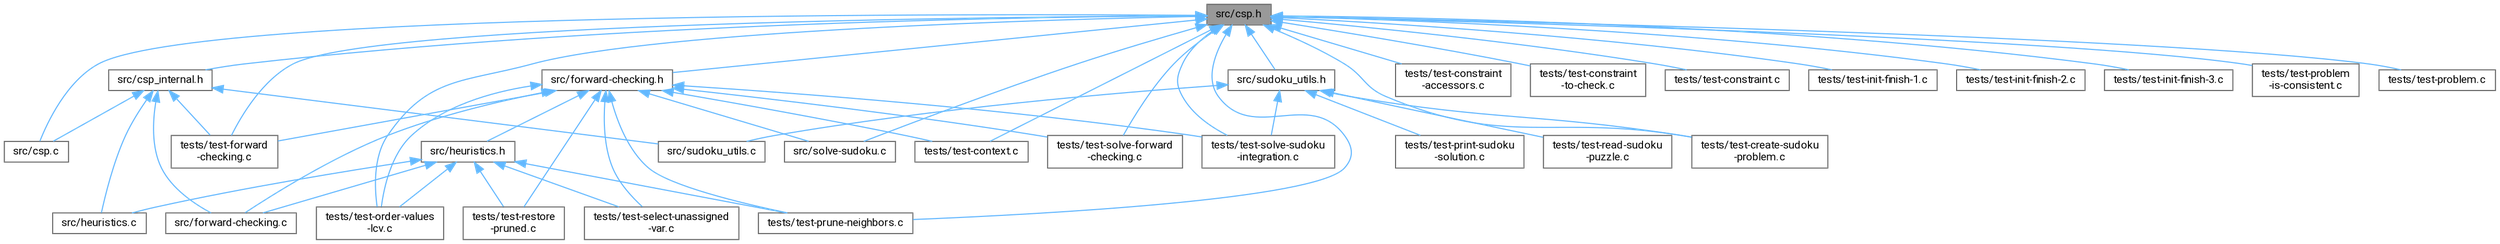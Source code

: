 digraph "src/csp.h"
{
 // LATEX_PDF_SIZE
  bgcolor="transparent";
  edge [fontname=Roboto,fontsize=10,labelfontname=Roboto,labelfontsize=10];
  node [fontname=Roboto,fontsize=10,shape=box,height=0.2,width=0.4];
  Node1 [id="Node000001",label="src/csp.h",height=0.2,width=0.4,color="gray40", fillcolor="grey60", style="filled", fontcolor="black",tooltip="Header file for the CSP (Constraint Satisfaction Problem) library."];
  Node1 -> Node2 [id="edge1_Node000001_Node000002",dir="back",color="steelblue1",style="solid",tooltip=" "];
  Node2 [id="Node000002",label="src/csp.c",height=0.2,width=0.4,color="grey40", fillcolor="white", style="filled",URL="$csp_8c.html",tooltip="Source file for the CSP (Constraint Satisfaction Problem) project."];
  Node1 -> Node3 [id="edge2_Node000001_Node000003",dir="back",color="steelblue1",style="solid",tooltip=" "];
  Node3 [id="Node000003",label="src/csp_internal.h",height=0.2,width=0.4,color="grey40", fillcolor="white", style="filled",URL="$csp__internal_8h.html",tooltip="Internal header for CSP library implementation."];
  Node3 -> Node2 [id="edge3_Node000003_Node000002",dir="back",color="steelblue1",style="solid",tooltip=" "];
  Node3 -> Node4 [id="edge4_Node000003_Node000004",dir="back",color="steelblue1",style="solid",tooltip=" "];
  Node4 [id="Node000004",label="src/forward-checking.c",height=0.2,width=0.4,color="grey40", fillcolor="white", style="filled",URL="$forward-checking_8c.html",tooltip="Forward checking algorithm with MRV and LCV heuristics implementation."];
  Node3 -> Node5 [id="edge5_Node000003_Node000005",dir="back",color="steelblue1",style="solid",tooltip=" "];
  Node5 [id="Node000005",label="src/heuristics.c",height=0.2,width=0.4,color="grey40", fillcolor="white", style="filled",URL="$heuristics_8c.html",tooltip="Implementation of heuristics for improving CSP solver performance."];
  Node3 -> Node6 [id="edge6_Node000003_Node000006",dir="back",color="steelblue1",style="solid",tooltip=" "];
  Node6 [id="Node000006",label="src/sudoku_utils.c",height=0.2,width=0.4,color="grey40", fillcolor="white", style="filled",URL="$sudoku__utils_8c.html",tooltip=" "];
  Node3 -> Node7 [id="edge7_Node000003_Node000007",dir="back",color="steelblue1",style="solid",tooltip=" "];
  Node7 [id="Node000007",label="tests/test-forward\l-checking.c",height=0.2,width=0.4,color="grey40", fillcolor="white", style="filled",URL="$test-forward-checking_8c.html",tooltip=" "];
  Node1 -> Node8 [id="edge8_Node000001_Node000008",dir="back",color="steelblue1",style="solid",tooltip=" "];
  Node8 [id="Node000008",label="src/forward-checking.h",height=0.2,width=0.4,color="grey40", fillcolor="white", style="filled",URL="$forward-checking_8h.html",tooltip="Forward checking algorithm for constraint satisfaction problems."];
  Node8 -> Node4 [id="edge9_Node000008_Node000004",dir="back",color="steelblue1",style="solid",tooltip=" "];
  Node8 -> Node9 [id="edge10_Node000008_Node000009",dir="back",color="steelblue1",style="solid",tooltip=" "];
  Node9 [id="Node000009",label="src/heuristics.h",height=0.2,width=0.4,color="grey40", fillcolor="white", style="filled",URL="$heuristics_8h.html",tooltip="Heuristics for improving CSP solver performance."];
  Node9 -> Node4 [id="edge11_Node000009_Node000004",dir="back",color="steelblue1",style="solid",tooltip=" "];
  Node9 -> Node5 [id="edge12_Node000009_Node000005",dir="back",color="steelblue1",style="solid",tooltip=" "];
  Node9 -> Node10 [id="edge13_Node000009_Node000010",dir="back",color="steelblue1",style="solid",tooltip=" "];
  Node10 [id="Node000010",label="tests/test-order-values\l-lcv.c",height=0.2,width=0.4,color="grey40", fillcolor="white", style="filled",URL="$test-order-values-lcv_8c.html",tooltip=" "];
  Node9 -> Node11 [id="edge14_Node000009_Node000011",dir="back",color="steelblue1",style="solid",tooltip=" "];
  Node11 [id="Node000011",label="tests/test-prune-neighbors.c",height=0.2,width=0.4,color="grey40", fillcolor="white", style="filled",URL="$test-prune-neighbors_8c.html",tooltip=" "];
  Node9 -> Node12 [id="edge15_Node000009_Node000012",dir="back",color="steelblue1",style="solid",tooltip=" "];
  Node12 [id="Node000012",label="tests/test-restore\l-pruned.c",height=0.2,width=0.4,color="grey40", fillcolor="white", style="filled",URL="$test-restore-pruned_8c.html",tooltip=" "];
  Node9 -> Node13 [id="edge16_Node000009_Node000013",dir="back",color="steelblue1",style="solid",tooltip=" "];
  Node13 [id="Node000013",label="tests/test-select-unassigned\l-var.c",height=0.2,width=0.4,color="grey40", fillcolor="white", style="filled",URL="$test-select-unassigned-var_8c.html",tooltip=" "];
  Node8 -> Node14 [id="edge17_Node000008_Node000014",dir="back",color="steelblue1",style="solid",tooltip=" "];
  Node14 [id="Node000014",label="src/solve-sudoku.c",height=0.2,width=0.4,color="grey40", fillcolor="white", style="filled",URL="$solve-sudoku_8c.html",tooltip=" "];
  Node8 -> Node15 [id="edge18_Node000008_Node000015",dir="back",color="steelblue1",style="solid",tooltip=" "];
  Node15 [id="Node000015",label="tests/test-context.c",height=0.2,width=0.4,color="grey40", fillcolor="white", style="filled",URL="$test-context_8c.html",tooltip=" "];
  Node8 -> Node7 [id="edge19_Node000008_Node000007",dir="back",color="steelblue1",style="solid",tooltip=" "];
  Node8 -> Node10 [id="edge20_Node000008_Node000010",dir="back",color="steelblue1",style="solid",tooltip=" "];
  Node8 -> Node11 [id="edge21_Node000008_Node000011",dir="back",color="steelblue1",style="solid",tooltip=" "];
  Node8 -> Node12 [id="edge22_Node000008_Node000012",dir="back",color="steelblue1",style="solid",tooltip=" "];
  Node8 -> Node13 [id="edge23_Node000008_Node000013",dir="back",color="steelblue1",style="solid",tooltip=" "];
  Node8 -> Node16 [id="edge24_Node000008_Node000016",dir="back",color="steelblue1",style="solid",tooltip=" "];
  Node16 [id="Node000016",label="tests/test-solve-forward\l-checking.c",height=0.2,width=0.4,color="grey40", fillcolor="white", style="filled",URL="$test-solve-forward-checking_8c.html",tooltip=" "];
  Node8 -> Node17 [id="edge25_Node000008_Node000017",dir="back",color="steelblue1",style="solid",tooltip=" "];
  Node17 [id="Node000017",label="tests/test-solve-sudoku\l-integration.c",height=0.2,width=0.4,color="grey40", fillcolor="white", style="filled",URL="$test-solve-sudoku-integration_8c.html",tooltip=" "];
  Node1 -> Node14 [id="edge26_Node000001_Node000014",dir="back",color="steelblue1",style="solid",tooltip=" "];
  Node1 -> Node18 [id="edge27_Node000001_Node000018",dir="back",color="steelblue1",style="solid",tooltip=" "];
  Node18 [id="Node000018",label="src/sudoku_utils.h",height=0.2,width=0.4,color="grey40", fillcolor="white", style="filled",URL="$sudoku__utils_8h.html",tooltip="Utilities for modeling and solving Sudoku puzzles using the CSP framework."];
  Node18 -> Node6 [id="edge28_Node000018_Node000006",dir="back",color="steelblue1",style="solid",tooltip=" "];
  Node18 -> Node19 [id="edge29_Node000018_Node000019",dir="back",color="steelblue1",style="solid",tooltip=" "];
  Node19 [id="Node000019",label="tests/test-create-sudoku\l-problem.c",height=0.2,width=0.4,color="grey40", fillcolor="white", style="filled",URL="$test-create-sudoku-problem_8c.html",tooltip=" "];
  Node18 -> Node20 [id="edge30_Node000018_Node000020",dir="back",color="steelblue1",style="solid",tooltip=" "];
  Node20 [id="Node000020",label="tests/test-print-sudoku\l-solution.c",height=0.2,width=0.4,color="grey40", fillcolor="white", style="filled",URL="$test-print-sudoku-solution_8c.html",tooltip=" "];
  Node18 -> Node21 [id="edge31_Node000018_Node000021",dir="back",color="steelblue1",style="solid",tooltip=" "];
  Node21 [id="Node000021",label="tests/test-read-sudoku\l-puzzle.c",height=0.2,width=0.4,color="grey40", fillcolor="white", style="filled",URL="$test-read-sudoku-puzzle_8c.html",tooltip=" "];
  Node18 -> Node17 [id="edge32_Node000018_Node000017",dir="back",color="steelblue1",style="solid",tooltip=" "];
  Node1 -> Node22 [id="edge33_Node000001_Node000022",dir="back",color="steelblue1",style="solid",tooltip=" "];
  Node22 [id="Node000022",label="tests/test-constraint\l-accessors.c",height=0.2,width=0.4,color="grey40", fillcolor="white", style="filled",URL="$test-constraint-accessors_8c.html",tooltip=" "];
  Node1 -> Node23 [id="edge34_Node000001_Node000023",dir="back",color="steelblue1",style="solid",tooltip=" "];
  Node23 [id="Node000023",label="tests/test-constraint\l-to-check.c",height=0.2,width=0.4,color="grey40", fillcolor="white", style="filled",URL="$test-constraint-to-check_8c.html",tooltip=" "];
  Node1 -> Node24 [id="edge35_Node000001_Node000024",dir="back",color="steelblue1",style="solid",tooltip=" "];
  Node24 [id="Node000024",label="tests/test-constraint.c",height=0.2,width=0.4,color="grey40", fillcolor="white", style="filled",URL="$test-constraint_8c.html",tooltip=" "];
  Node1 -> Node15 [id="edge36_Node000001_Node000015",dir="back",color="steelblue1",style="solid",tooltip=" "];
  Node1 -> Node19 [id="edge37_Node000001_Node000019",dir="back",color="steelblue1",style="solid",tooltip=" "];
  Node1 -> Node7 [id="edge38_Node000001_Node000007",dir="back",color="steelblue1",style="solid",tooltip=" "];
  Node1 -> Node25 [id="edge39_Node000001_Node000025",dir="back",color="steelblue1",style="solid",tooltip=" "];
  Node25 [id="Node000025",label="tests/test-init-finish-1.c",height=0.2,width=0.4,color="grey40", fillcolor="white", style="filled",URL="$test-init-finish-1_8c.html",tooltip=" "];
  Node1 -> Node26 [id="edge40_Node000001_Node000026",dir="back",color="steelblue1",style="solid",tooltip=" "];
  Node26 [id="Node000026",label="tests/test-init-finish-2.c",height=0.2,width=0.4,color="grey40", fillcolor="white", style="filled",URL="$test-init-finish-2_8c.html",tooltip=" "];
  Node1 -> Node27 [id="edge41_Node000001_Node000027",dir="back",color="steelblue1",style="solid",tooltip=" "];
  Node27 [id="Node000027",label="tests/test-init-finish-3.c",height=0.2,width=0.4,color="grey40", fillcolor="white", style="filled",URL="$test-init-finish-3_8c.html",tooltip=" "];
  Node1 -> Node10 [id="edge42_Node000001_Node000010",dir="back",color="steelblue1",style="solid",tooltip=" "];
  Node1 -> Node28 [id="edge43_Node000001_Node000028",dir="back",color="steelblue1",style="solid",tooltip=" "];
  Node28 [id="Node000028",label="tests/test-problem\l-is-consistent.c",height=0.2,width=0.4,color="grey40", fillcolor="white", style="filled",URL="$test-problem-is-consistent_8c.html",tooltip=" "];
  Node1 -> Node29 [id="edge44_Node000001_Node000029",dir="back",color="steelblue1",style="solid",tooltip=" "];
  Node29 [id="Node000029",label="tests/test-problem.c",height=0.2,width=0.4,color="grey40", fillcolor="white", style="filled",URL="$test-problem_8c.html",tooltip=" "];
  Node1 -> Node11 [id="edge45_Node000001_Node000011",dir="back",color="steelblue1",style="solid",tooltip=" "];
  Node1 -> Node16 [id="edge46_Node000001_Node000016",dir="back",color="steelblue1",style="solid",tooltip=" "];
  Node1 -> Node17 [id="edge47_Node000001_Node000017",dir="back",color="steelblue1",style="solid",tooltip=" "];
}
